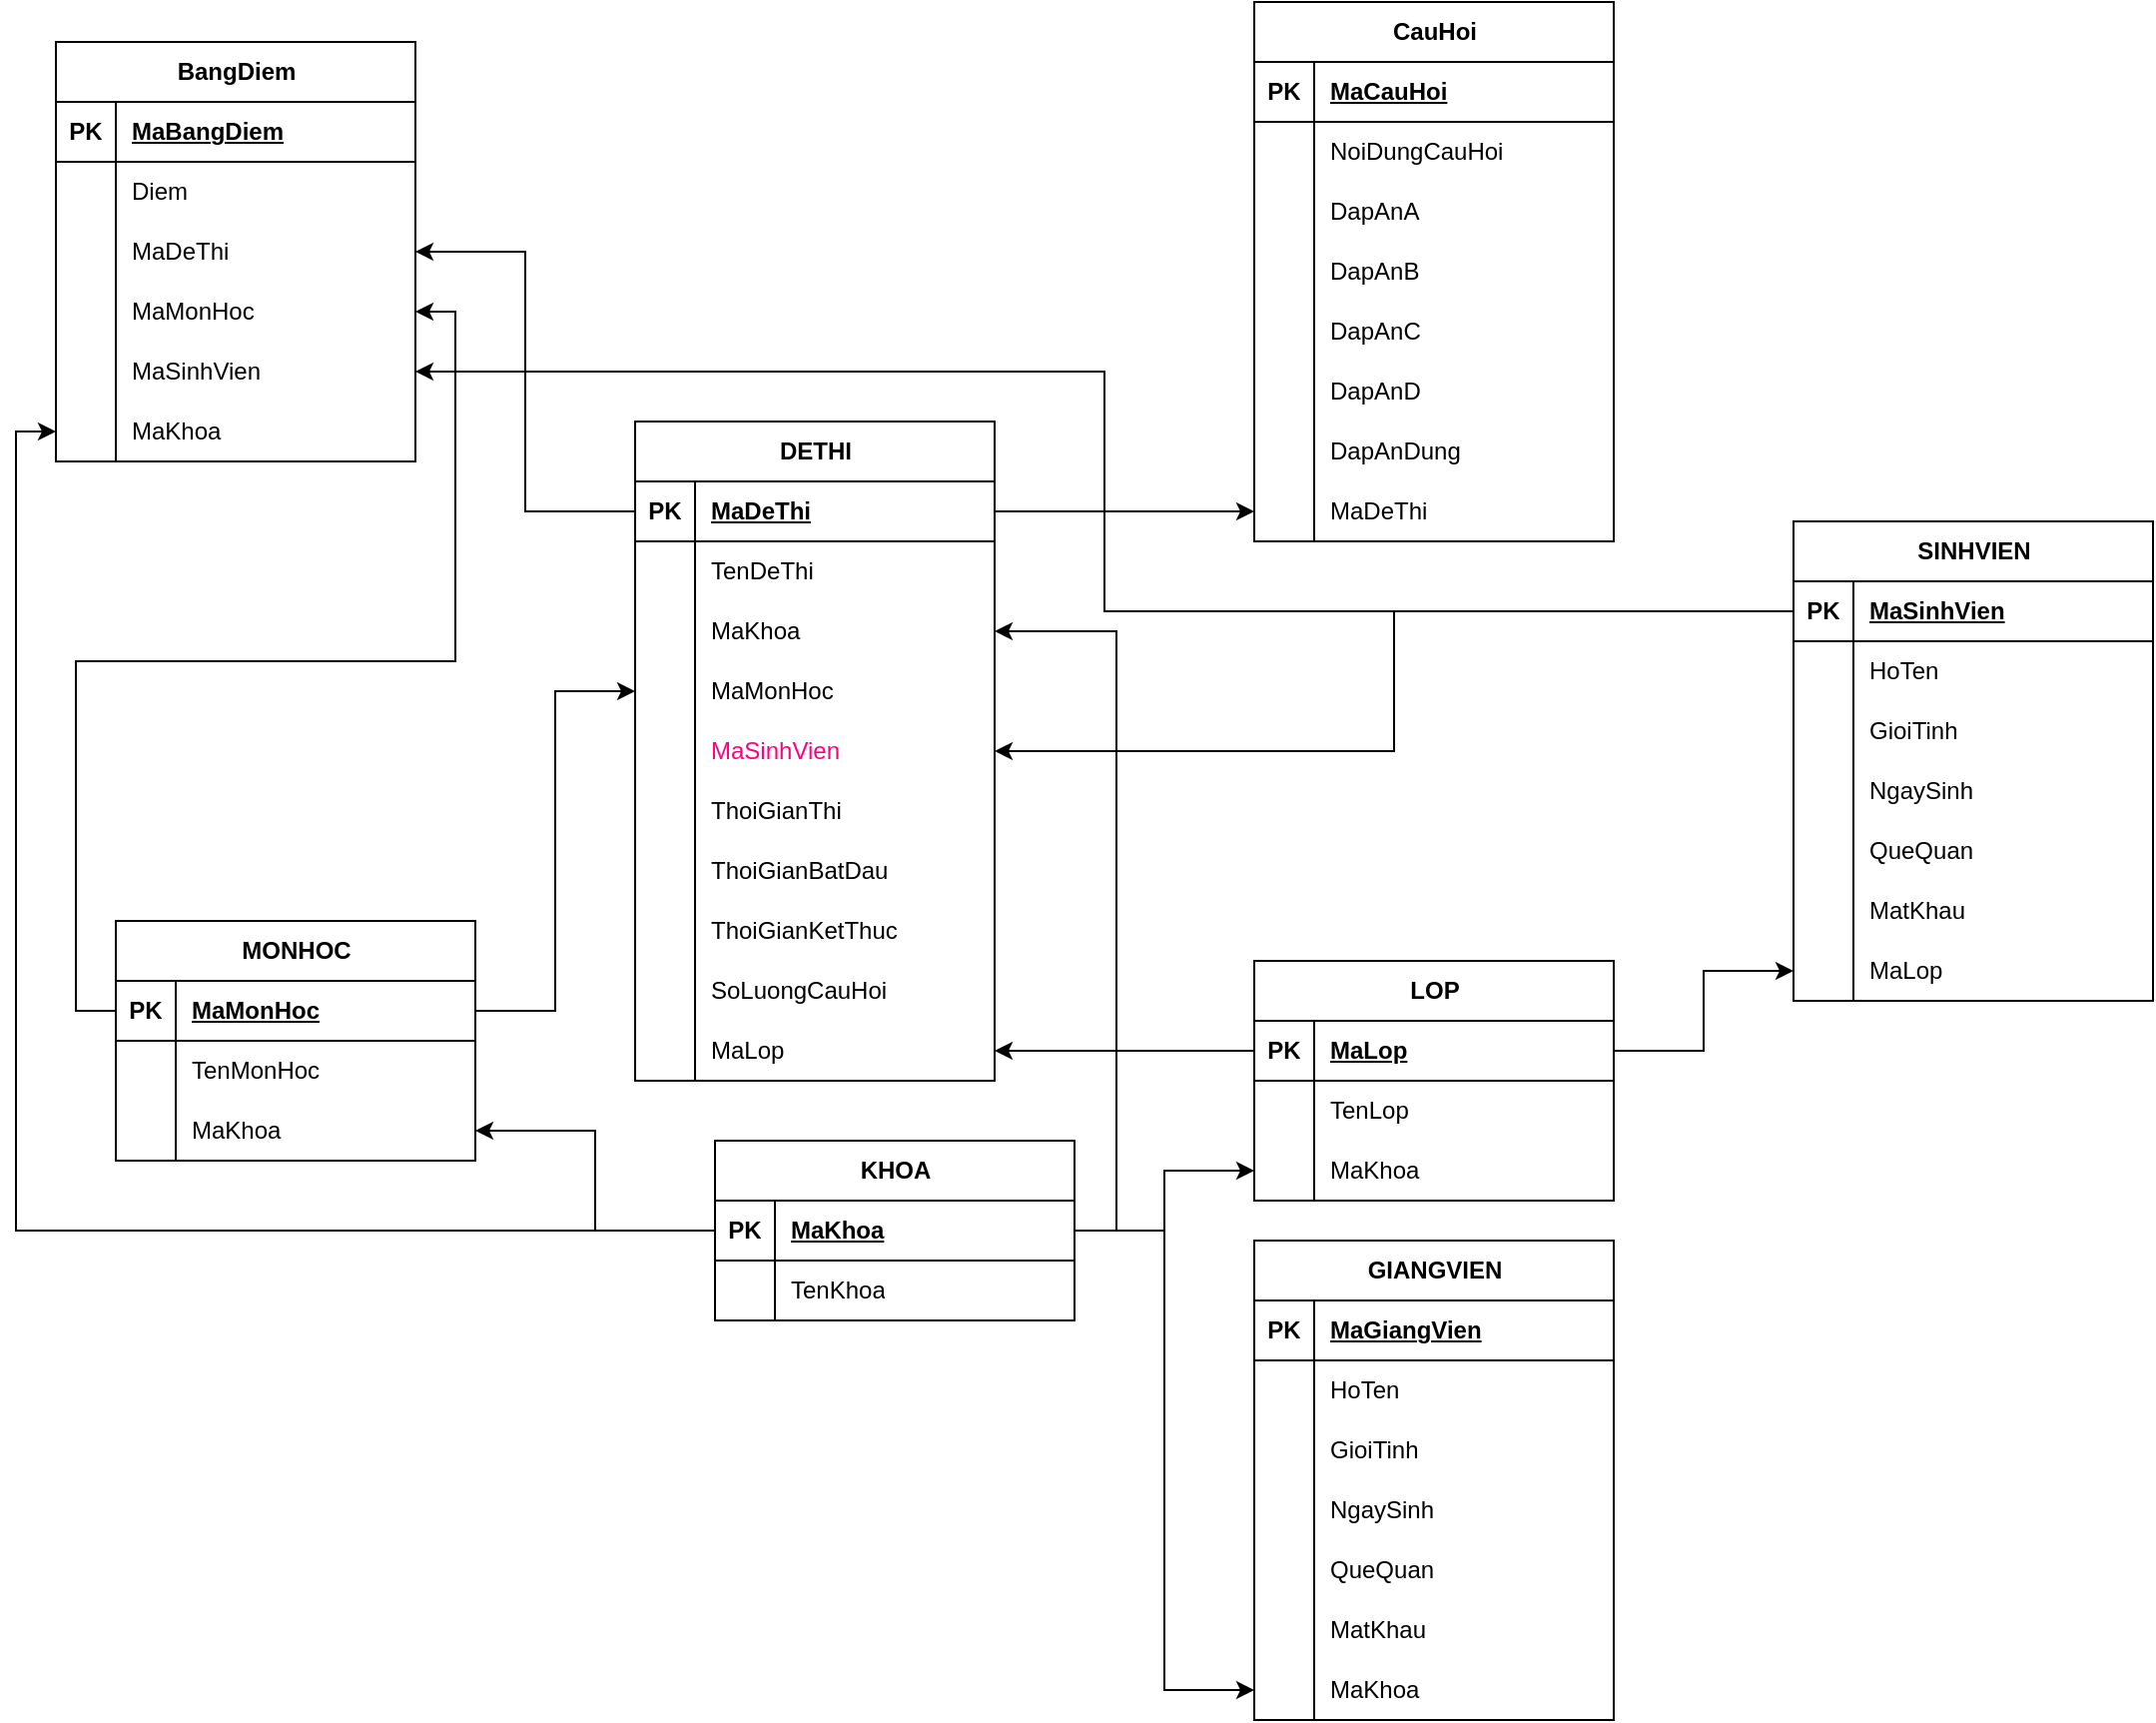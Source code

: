 <mxfile version="26.2.3">
  <diagram name="Trang-1" id="TyqDmQHRfG1zvjoiIHIw">
    <mxGraphModel dx="1827" dy="1002" grid="1" gridSize="10" guides="1" tooltips="1" connect="1" arrows="1" fold="1" page="1" pageScale="1" pageWidth="4681" pageHeight="3300" math="0" shadow="0">
      <root>
        <mxCell id="0" />
        <mxCell id="1" parent="0" />
        <mxCell id="2II3DWer-8lPDHssrKGy-1" value="SINHVIEN" style="shape=table;startSize=30;container=1;collapsible=1;childLayout=tableLayout;fixedRows=1;rowLines=0;fontStyle=1;align=center;resizeLast=1;html=1;" parent="1" vertex="1">
          <mxGeometry x="1820" y="1010" width="180" height="240" as="geometry" />
        </mxCell>
        <mxCell id="2II3DWer-8lPDHssrKGy-2" value="" style="shape=tableRow;horizontal=0;startSize=0;swimlaneHead=0;swimlaneBody=0;fillColor=none;collapsible=0;dropTarget=0;points=[[0,0.5],[1,0.5]];portConstraint=eastwest;top=0;left=0;right=0;bottom=1;" parent="2II3DWer-8lPDHssrKGy-1" vertex="1">
          <mxGeometry y="30" width="180" height="30" as="geometry" />
        </mxCell>
        <mxCell id="2II3DWer-8lPDHssrKGy-3" value="PK" style="shape=partialRectangle;connectable=0;fillColor=none;top=0;left=0;bottom=0;right=0;fontStyle=1;overflow=hidden;whiteSpace=wrap;html=1;" parent="2II3DWer-8lPDHssrKGy-2" vertex="1">
          <mxGeometry width="30" height="30" as="geometry">
            <mxRectangle width="30" height="30" as="alternateBounds" />
          </mxGeometry>
        </mxCell>
        <mxCell id="2II3DWer-8lPDHssrKGy-4" value="MaSinhVien" style="shape=partialRectangle;connectable=0;fillColor=none;top=0;left=0;bottom=0;right=0;align=left;spacingLeft=6;fontStyle=5;overflow=hidden;whiteSpace=wrap;html=1;" parent="2II3DWer-8lPDHssrKGy-2" vertex="1">
          <mxGeometry x="30" width="150" height="30" as="geometry">
            <mxRectangle width="150" height="30" as="alternateBounds" />
          </mxGeometry>
        </mxCell>
        <mxCell id="2II3DWer-8lPDHssrKGy-5" value="" style="shape=tableRow;horizontal=0;startSize=0;swimlaneHead=0;swimlaneBody=0;fillColor=none;collapsible=0;dropTarget=0;points=[[0,0.5],[1,0.5]];portConstraint=eastwest;top=0;left=0;right=0;bottom=0;" parent="2II3DWer-8lPDHssrKGy-1" vertex="1">
          <mxGeometry y="60" width="180" height="30" as="geometry" />
        </mxCell>
        <mxCell id="2II3DWer-8lPDHssrKGy-6" value="" style="shape=partialRectangle;connectable=0;fillColor=none;top=0;left=0;bottom=0;right=0;editable=1;overflow=hidden;whiteSpace=wrap;html=1;" parent="2II3DWer-8lPDHssrKGy-5" vertex="1">
          <mxGeometry width="30" height="30" as="geometry">
            <mxRectangle width="30" height="30" as="alternateBounds" />
          </mxGeometry>
        </mxCell>
        <mxCell id="2II3DWer-8lPDHssrKGy-7" value="HoTen" style="shape=partialRectangle;connectable=0;fillColor=none;top=0;left=0;bottom=0;right=0;align=left;spacingLeft=6;overflow=hidden;whiteSpace=wrap;html=1;" parent="2II3DWer-8lPDHssrKGy-5" vertex="1">
          <mxGeometry x="30" width="150" height="30" as="geometry">
            <mxRectangle width="150" height="30" as="alternateBounds" />
          </mxGeometry>
        </mxCell>
        <mxCell id="2II3DWer-8lPDHssrKGy-8" value="" style="shape=tableRow;horizontal=0;startSize=0;swimlaneHead=0;swimlaneBody=0;fillColor=none;collapsible=0;dropTarget=0;points=[[0,0.5],[1,0.5]];portConstraint=eastwest;top=0;left=0;right=0;bottom=0;" parent="2II3DWer-8lPDHssrKGy-1" vertex="1">
          <mxGeometry y="90" width="180" height="30" as="geometry" />
        </mxCell>
        <mxCell id="2II3DWer-8lPDHssrKGy-9" value="" style="shape=partialRectangle;connectable=0;fillColor=none;top=0;left=0;bottom=0;right=0;editable=1;overflow=hidden;whiteSpace=wrap;html=1;" parent="2II3DWer-8lPDHssrKGy-8" vertex="1">
          <mxGeometry width="30" height="30" as="geometry">
            <mxRectangle width="30" height="30" as="alternateBounds" />
          </mxGeometry>
        </mxCell>
        <mxCell id="2II3DWer-8lPDHssrKGy-10" value="GioiTinh" style="shape=partialRectangle;connectable=0;fillColor=none;top=0;left=0;bottom=0;right=0;align=left;spacingLeft=6;overflow=hidden;whiteSpace=wrap;html=1;" parent="2II3DWer-8lPDHssrKGy-8" vertex="1">
          <mxGeometry x="30" width="150" height="30" as="geometry">
            <mxRectangle width="150" height="30" as="alternateBounds" />
          </mxGeometry>
        </mxCell>
        <mxCell id="2II3DWer-8lPDHssrKGy-11" value="" style="shape=tableRow;horizontal=0;startSize=0;swimlaneHead=0;swimlaneBody=0;fillColor=none;collapsible=0;dropTarget=0;points=[[0,0.5],[1,0.5]];portConstraint=eastwest;top=0;left=0;right=0;bottom=0;" parent="2II3DWer-8lPDHssrKGy-1" vertex="1">
          <mxGeometry y="120" width="180" height="30" as="geometry" />
        </mxCell>
        <mxCell id="2II3DWer-8lPDHssrKGy-12" value="" style="shape=partialRectangle;connectable=0;fillColor=none;top=0;left=0;bottom=0;right=0;editable=1;overflow=hidden;whiteSpace=wrap;html=1;" parent="2II3DWer-8lPDHssrKGy-11" vertex="1">
          <mxGeometry width="30" height="30" as="geometry">
            <mxRectangle width="30" height="30" as="alternateBounds" />
          </mxGeometry>
        </mxCell>
        <mxCell id="2II3DWer-8lPDHssrKGy-13" value="NgaySinh" style="shape=partialRectangle;connectable=0;fillColor=none;top=0;left=0;bottom=0;right=0;align=left;spacingLeft=6;overflow=hidden;whiteSpace=wrap;html=1;" parent="2II3DWer-8lPDHssrKGy-11" vertex="1">
          <mxGeometry x="30" width="150" height="30" as="geometry">
            <mxRectangle width="150" height="30" as="alternateBounds" />
          </mxGeometry>
        </mxCell>
        <mxCell id="2II3DWer-8lPDHssrKGy-14" value="" style="shape=tableRow;horizontal=0;startSize=0;swimlaneHead=0;swimlaneBody=0;fillColor=none;collapsible=0;dropTarget=0;points=[[0,0.5],[1,0.5]];portConstraint=eastwest;top=0;left=0;right=0;bottom=0;" parent="2II3DWer-8lPDHssrKGy-1" vertex="1">
          <mxGeometry y="150" width="180" height="30" as="geometry" />
        </mxCell>
        <mxCell id="2II3DWer-8lPDHssrKGy-15" value="" style="shape=partialRectangle;connectable=0;fillColor=none;top=0;left=0;bottom=0;right=0;editable=1;overflow=hidden;whiteSpace=wrap;html=1;" parent="2II3DWer-8lPDHssrKGy-14" vertex="1">
          <mxGeometry width="30" height="30" as="geometry">
            <mxRectangle width="30" height="30" as="alternateBounds" />
          </mxGeometry>
        </mxCell>
        <mxCell id="2II3DWer-8lPDHssrKGy-16" value="QueQuan" style="shape=partialRectangle;connectable=0;fillColor=none;top=0;left=0;bottom=0;right=0;align=left;spacingLeft=6;overflow=hidden;whiteSpace=wrap;html=1;" parent="2II3DWer-8lPDHssrKGy-14" vertex="1">
          <mxGeometry x="30" width="150" height="30" as="geometry">
            <mxRectangle width="150" height="30" as="alternateBounds" />
          </mxGeometry>
        </mxCell>
        <mxCell id="2II3DWer-8lPDHssrKGy-33" value="" style="shape=tableRow;horizontal=0;startSize=0;swimlaneHead=0;swimlaneBody=0;fillColor=none;collapsible=0;dropTarget=0;points=[[0,0.5],[1,0.5]];portConstraint=eastwest;top=0;left=0;right=0;bottom=0;" parent="2II3DWer-8lPDHssrKGy-1" vertex="1">
          <mxGeometry y="180" width="180" height="30" as="geometry" />
        </mxCell>
        <mxCell id="2II3DWer-8lPDHssrKGy-34" value="" style="shape=partialRectangle;connectable=0;fillColor=none;top=0;left=0;bottom=0;right=0;editable=1;overflow=hidden;whiteSpace=wrap;html=1;" parent="2II3DWer-8lPDHssrKGy-33" vertex="1">
          <mxGeometry width="30" height="30" as="geometry">
            <mxRectangle width="30" height="30" as="alternateBounds" />
          </mxGeometry>
        </mxCell>
        <mxCell id="2II3DWer-8lPDHssrKGy-35" value="MatKhau" style="shape=partialRectangle;connectable=0;fillColor=none;top=0;left=0;bottom=0;right=0;align=left;spacingLeft=6;overflow=hidden;whiteSpace=wrap;html=1;" parent="2II3DWer-8lPDHssrKGy-33" vertex="1">
          <mxGeometry x="30" width="150" height="30" as="geometry">
            <mxRectangle width="150" height="30" as="alternateBounds" />
          </mxGeometry>
        </mxCell>
        <mxCell id="2II3DWer-8lPDHssrKGy-36" value="" style="shape=tableRow;horizontal=0;startSize=0;swimlaneHead=0;swimlaneBody=0;fillColor=none;collapsible=0;dropTarget=0;points=[[0,0.5],[1,0.5]];portConstraint=eastwest;top=0;left=0;right=0;bottom=0;" parent="2II3DWer-8lPDHssrKGy-1" vertex="1">
          <mxGeometry y="210" width="180" height="30" as="geometry" />
        </mxCell>
        <mxCell id="2II3DWer-8lPDHssrKGy-37" value="" style="shape=partialRectangle;connectable=0;fillColor=none;top=0;left=0;bottom=0;right=0;editable=1;overflow=hidden;whiteSpace=wrap;html=1;" parent="2II3DWer-8lPDHssrKGy-36" vertex="1">
          <mxGeometry width="30" height="30" as="geometry">
            <mxRectangle width="30" height="30" as="alternateBounds" />
          </mxGeometry>
        </mxCell>
        <mxCell id="2II3DWer-8lPDHssrKGy-38" value="MaLop" style="shape=partialRectangle;connectable=0;fillColor=none;top=0;left=0;bottom=0;right=0;align=left;spacingLeft=6;overflow=hidden;whiteSpace=wrap;html=1;" parent="2II3DWer-8lPDHssrKGy-36" vertex="1">
          <mxGeometry x="30" width="150" height="30" as="geometry">
            <mxRectangle width="150" height="30" as="alternateBounds" />
          </mxGeometry>
        </mxCell>
        <mxCell id="2II3DWer-8lPDHssrKGy-39" value="LOP" style="shape=table;startSize=30;container=1;collapsible=1;childLayout=tableLayout;fixedRows=1;rowLines=0;fontStyle=1;align=center;resizeLast=1;html=1;" parent="1" vertex="1">
          <mxGeometry x="1550" y="1230" width="180" height="120" as="geometry" />
        </mxCell>
        <mxCell id="2II3DWer-8lPDHssrKGy-40" value="" style="shape=tableRow;horizontal=0;startSize=0;swimlaneHead=0;swimlaneBody=0;fillColor=none;collapsible=0;dropTarget=0;points=[[0,0.5],[1,0.5]];portConstraint=eastwest;top=0;left=0;right=0;bottom=1;" parent="2II3DWer-8lPDHssrKGy-39" vertex="1">
          <mxGeometry y="30" width="180" height="30" as="geometry" />
        </mxCell>
        <mxCell id="2II3DWer-8lPDHssrKGy-41" value="PK" style="shape=partialRectangle;connectable=0;fillColor=none;top=0;left=0;bottom=0;right=0;fontStyle=1;overflow=hidden;whiteSpace=wrap;html=1;" parent="2II3DWer-8lPDHssrKGy-40" vertex="1">
          <mxGeometry width="30" height="30" as="geometry">
            <mxRectangle width="30" height="30" as="alternateBounds" />
          </mxGeometry>
        </mxCell>
        <mxCell id="2II3DWer-8lPDHssrKGy-42" value="MaLop" style="shape=partialRectangle;connectable=0;fillColor=none;top=0;left=0;bottom=0;right=0;align=left;spacingLeft=6;fontStyle=5;overflow=hidden;whiteSpace=wrap;html=1;" parent="2II3DWer-8lPDHssrKGy-40" vertex="1">
          <mxGeometry x="30" width="150" height="30" as="geometry">
            <mxRectangle width="150" height="30" as="alternateBounds" />
          </mxGeometry>
        </mxCell>
        <mxCell id="2II3DWer-8lPDHssrKGy-43" value="" style="shape=tableRow;horizontal=0;startSize=0;swimlaneHead=0;swimlaneBody=0;fillColor=none;collapsible=0;dropTarget=0;points=[[0,0.5],[1,0.5]];portConstraint=eastwest;top=0;left=0;right=0;bottom=0;" parent="2II3DWer-8lPDHssrKGy-39" vertex="1">
          <mxGeometry y="60" width="180" height="30" as="geometry" />
        </mxCell>
        <mxCell id="2II3DWer-8lPDHssrKGy-44" value="" style="shape=partialRectangle;connectable=0;fillColor=none;top=0;left=0;bottom=0;right=0;editable=1;overflow=hidden;whiteSpace=wrap;html=1;" parent="2II3DWer-8lPDHssrKGy-43" vertex="1">
          <mxGeometry width="30" height="30" as="geometry">
            <mxRectangle width="30" height="30" as="alternateBounds" />
          </mxGeometry>
        </mxCell>
        <mxCell id="2II3DWer-8lPDHssrKGy-45" value="TenLop" style="shape=partialRectangle;connectable=0;fillColor=none;top=0;left=0;bottom=0;right=0;align=left;spacingLeft=6;overflow=hidden;whiteSpace=wrap;html=1;" parent="2II3DWer-8lPDHssrKGy-43" vertex="1">
          <mxGeometry x="30" width="150" height="30" as="geometry">
            <mxRectangle width="150" height="30" as="alternateBounds" />
          </mxGeometry>
        </mxCell>
        <mxCell id="2II3DWer-8lPDHssrKGy-46" value="" style="shape=tableRow;horizontal=0;startSize=0;swimlaneHead=0;swimlaneBody=0;fillColor=none;collapsible=0;dropTarget=0;points=[[0,0.5],[1,0.5]];portConstraint=eastwest;top=0;left=0;right=0;bottom=0;" parent="2II3DWer-8lPDHssrKGy-39" vertex="1">
          <mxGeometry y="90" width="180" height="30" as="geometry" />
        </mxCell>
        <mxCell id="2II3DWer-8lPDHssrKGy-47" value="" style="shape=partialRectangle;connectable=0;fillColor=none;top=0;left=0;bottom=0;right=0;editable=1;overflow=hidden;whiteSpace=wrap;html=1;" parent="2II3DWer-8lPDHssrKGy-46" vertex="1">
          <mxGeometry width="30" height="30" as="geometry">
            <mxRectangle width="30" height="30" as="alternateBounds" />
          </mxGeometry>
        </mxCell>
        <mxCell id="2II3DWer-8lPDHssrKGy-48" value="MaKhoa" style="shape=partialRectangle;connectable=0;fillColor=none;top=0;left=0;bottom=0;right=0;align=left;spacingLeft=6;overflow=hidden;whiteSpace=wrap;html=1;" parent="2II3DWer-8lPDHssrKGy-46" vertex="1">
          <mxGeometry x="30" width="150" height="30" as="geometry">
            <mxRectangle width="150" height="30" as="alternateBounds" />
          </mxGeometry>
        </mxCell>
        <mxCell id="2II3DWer-8lPDHssrKGy-164" style="edgeStyle=orthogonalEdgeStyle;rounded=0;orthogonalLoop=1;jettySize=auto;html=1;entryX=0;entryY=0.5;entryDx=0;entryDy=0;" parent="1" source="2II3DWer-8lPDHssrKGy-61" target="2II3DWer-8lPDHssrKGy-46" edge="1">
          <mxGeometry relative="1" as="geometry" />
        </mxCell>
        <mxCell id="2II3DWer-8lPDHssrKGy-181" style="edgeStyle=orthogonalEdgeStyle;rounded=0;orthogonalLoop=1;jettySize=auto;html=1;entryX=1;entryY=0.5;entryDx=0;entryDy=0;" parent="1" source="2II3DWer-8lPDHssrKGy-61" target="2II3DWer-8lPDHssrKGy-88" edge="1">
          <mxGeometry relative="1" as="geometry">
            <mxPoint x="1480" y="1080" as="targetPoint" />
            <Array as="points">
              <mxPoint x="1481" y="1365" />
              <mxPoint x="1481" y="1065" />
            </Array>
          </mxGeometry>
        </mxCell>
        <mxCell id="2II3DWer-8lPDHssrKGy-61" value="KHOA" style="shape=table;startSize=30;container=1;collapsible=1;childLayout=tableLayout;fixedRows=1;rowLines=0;fontStyle=1;align=center;resizeLast=1;html=1;" parent="1" vertex="1">
          <mxGeometry x="1280" y="1320" width="180" height="90" as="geometry" />
        </mxCell>
        <mxCell id="2II3DWer-8lPDHssrKGy-62" value="" style="shape=tableRow;horizontal=0;startSize=0;swimlaneHead=0;swimlaneBody=0;fillColor=none;collapsible=0;dropTarget=0;points=[[0,0.5],[1,0.5]];portConstraint=eastwest;top=0;left=0;right=0;bottom=1;" parent="2II3DWer-8lPDHssrKGy-61" vertex="1">
          <mxGeometry y="30" width="180" height="30" as="geometry" />
        </mxCell>
        <mxCell id="2II3DWer-8lPDHssrKGy-63" value="PK" style="shape=partialRectangle;connectable=0;fillColor=none;top=0;left=0;bottom=0;right=0;fontStyle=1;overflow=hidden;whiteSpace=wrap;html=1;" parent="2II3DWer-8lPDHssrKGy-62" vertex="1">
          <mxGeometry width="30" height="30" as="geometry">
            <mxRectangle width="30" height="30" as="alternateBounds" />
          </mxGeometry>
        </mxCell>
        <mxCell id="2II3DWer-8lPDHssrKGy-64" value="MaKhoa" style="shape=partialRectangle;connectable=0;fillColor=none;top=0;left=0;bottom=0;right=0;align=left;spacingLeft=6;fontStyle=5;overflow=hidden;whiteSpace=wrap;html=1;" parent="2II3DWer-8lPDHssrKGy-62" vertex="1">
          <mxGeometry x="30" width="150" height="30" as="geometry">
            <mxRectangle width="150" height="30" as="alternateBounds" />
          </mxGeometry>
        </mxCell>
        <mxCell id="2II3DWer-8lPDHssrKGy-65" value="" style="shape=tableRow;horizontal=0;startSize=0;swimlaneHead=0;swimlaneBody=0;fillColor=none;collapsible=0;dropTarget=0;points=[[0,0.5],[1,0.5]];portConstraint=eastwest;top=0;left=0;right=0;bottom=0;" parent="2II3DWer-8lPDHssrKGy-61" vertex="1">
          <mxGeometry y="60" width="180" height="30" as="geometry" />
        </mxCell>
        <mxCell id="2II3DWer-8lPDHssrKGy-66" value="" style="shape=partialRectangle;connectable=0;fillColor=none;top=0;left=0;bottom=0;right=0;editable=1;overflow=hidden;whiteSpace=wrap;html=1;" parent="2II3DWer-8lPDHssrKGy-65" vertex="1">
          <mxGeometry width="30" height="30" as="geometry">
            <mxRectangle width="30" height="30" as="alternateBounds" />
          </mxGeometry>
        </mxCell>
        <mxCell id="2II3DWer-8lPDHssrKGy-67" value="TenKhoa" style="shape=partialRectangle;connectable=0;fillColor=none;top=0;left=0;bottom=0;right=0;align=left;spacingLeft=6;overflow=hidden;whiteSpace=wrap;html=1;" parent="2II3DWer-8lPDHssrKGy-65" vertex="1">
          <mxGeometry x="30" width="150" height="30" as="geometry">
            <mxRectangle width="150" height="30" as="alternateBounds" />
          </mxGeometry>
        </mxCell>
        <mxCell id="2II3DWer-8lPDHssrKGy-71" value="MONHOC" style="shape=table;startSize=30;container=1;collapsible=1;childLayout=tableLayout;fixedRows=1;rowLines=0;fontStyle=1;align=center;resizeLast=1;html=1;" parent="1" vertex="1">
          <mxGeometry x="980" y="1210" width="180" height="120" as="geometry" />
        </mxCell>
        <mxCell id="2II3DWer-8lPDHssrKGy-72" value="" style="shape=tableRow;horizontal=0;startSize=0;swimlaneHead=0;swimlaneBody=0;fillColor=none;collapsible=0;dropTarget=0;points=[[0,0.5],[1,0.5]];portConstraint=eastwest;top=0;left=0;right=0;bottom=1;" parent="2II3DWer-8lPDHssrKGy-71" vertex="1">
          <mxGeometry y="30" width="180" height="30" as="geometry" />
        </mxCell>
        <mxCell id="2II3DWer-8lPDHssrKGy-73" value="PK" style="shape=partialRectangle;connectable=0;fillColor=none;top=0;left=0;bottom=0;right=0;fontStyle=1;overflow=hidden;whiteSpace=wrap;html=1;" parent="2II3DWer-8lPDHssrKGy-72" vertex="1">
          <mxGeometry width="30" height="30" as="geometry">
            <mxRectangle width="30" height="30" as="alternateBounds" />
          </mxGeometry>
        </mxCell>
        <mxCell id="2II3DWer-8lPDHssrKGy-74" value="MaMonHoc" style="shape=partialRectangle;connectable=0;fillColor=none;top=0;left=0;bottom=0;right=0;align=left;spacingLeft=6;fontStyle=5;overflow=hidden;whiteSpace=wrap;html=1;" parent="2II3DWer-8lPDHssrKGy-72" vertex="1">
          <mxGeometry x="30" width="150" height="30" as="geometry">
            <mxRectangle width="150" height="30" as="alternateBounds" />
          </mxGeometry>
        </mxCell>
        <mxCell id="2II3DWer-8lPDHssrKGy-75" value="" style="shape=tableRow;horizontal=0;startSize=0;swimlaneHead=0;swimlaneBody=0;fillColor=none;collapsible=0;dropTarget=0;points=[[0,0.5],[1,0.5]];portConstraint=eastwest;top=0;left=0;right=0;bottom=0;" parent="2II3DWer-8lPDHssrKGy-71" vertex="1">
          <mxGeometry y="60" width="180" height="30" as="geometry" />
        </mxCell>
        <mxCell id="2II3DWer-8lPDHssrKGy-76" value="" style="shape=partialRectangle;connectable=0;fillColor=none;top=0;left=0;bottom=0;right=0;editable=1;overflow=hidden;whiteSpace=wrap;html=1;" parent="2II3DWer-8lPDHssrKGy-75" vertex="1">
          <mxGeometry width="30" height="30" as="geometry">
            <mxRectangle width="30" height="30" as="alternateBounds" />
          </mxGeometry>
        </mxCell>
        <mxCell id="2II3DWer-8lPDHssrKGy-77" value="TenMonHoc" style="shape=partialRectangle;connectable=0;fillColor=none;top=0;left=0;bottom=0;right=0;align=left;spacingLeft=6;overflow=hidden;whiteSpace=wrap;html=1;" parent="2II3DWer-8lPDHssrKGy-75" vertex="1">
          <mxGeometry x="30" width="150" height="30" as="geometry">
            <mxRectangle width="150" height="30" as="alternateBounds" />
          </mxGeometry>
        </mxCell>
        <mxCell id="2II3DWer-8lPDHssrKGy-78" value="" style="shape=tableRow;horizontal=0;startSize=0;swimlaneHead=0;swimlaneBody=0;fillColor=none;collapsible=0;dropTarget=0;points=[[0,0.5],[1,0.5]];portConstraint=eastwest;top=0;left=0;right=0;bottom=0;" parent="2II3DWer-8lPDHssrKGy-71" vertex="1">
          <mxGeometry y="90" width="180" height="30" as="geometry" />
        </mxCell>
        <mxCell id="2II3DWer-8lPDHssrKGy-79" value="" style="shape=partialRectangle;connectable=0;fillColor=none;top=0;left=0;bottom=0;right=0;editable=1;overflow=hidden;whiteSpace=wrap;html=1;" parent="2II3DWer-8lPDHssrKGy-78" vertex="1">
          <mxGeometry width="30" height="30" as="geometry">
            <mxRectangle width="30" height="30" as="alternateBounds" />
          </mxGeometry>
        </mxCell>
        <mxCell id="2II3DWer-8lPDHssrKGy-80" value="MaKhoa" style="shape=partialRectangle;connectable=0;fillColor=none;top=0;left=0;bottom=0;right=0;align=left;spacingLeft=6;overflow=hidden;whiteSpace=wrap;html=1;" parent="2II3DWer-8lPDHssrKGy-78" vertex="1">
          <mxGeometry x="30" width="150" height="30" as="geometry">
            <mxRectangle width="150" height="30" as="alternateBounds" />
          </mxGeometry>
        </mxCell>
        <mxCell id="2II3DWer-8lPDHssrKGy-81" value="DETHI" style="shape=table;startSize=30;container=1;collapsible=1;childLayout=tableLayout;fixedRows=1;rowLines=0;fontStyle=1;align=center;resizeLast=1;html=1;" parent="1" vertex="1">
          <mxGeometry x="1240" y="960" width="180" height="330" as="geometry" />
        </mxCell>
        <mxCell id="2II3DWer-8lPDHssrKGy-82" value="" style="shape=tableRow;horizontal=0;startSize=0;swimlaneHead=0;swimlaneBody=0;fillColor=none;collapsible=0;dropTarget=0;points=[[0,0.5],[1,0.5]];portConstraint=eastwest;top=0;left=0;right=0;bottom=1;" parent="2II3DWer-8lPDHssrKGy-81" vertex="1">
          <mxGeometry y="30" width="180" height="30" as="geometry" />
        </mxCell>
        <mxCell id="2II3DWer-8lPDHssrKGy-83" value="PK" style="shape=partialRectangle;connectable=0;fillColor=none;top=0;left=0;bottom=0;right=0;fontStyle=1;overflow=hidden;whiteSpace=wrap;html=1;" parent="2II3DWer-8lPDHssrKGy-82" vertex="1">
          <mxGeometry width="30" height="30" as="geometry">
            <mxRectangle width="30" height="30" as="alternateBounds" />
          </mxGeometry>
        </mxCell>
        <mxCell id="2II3DWer-8lPDHssrKGy-84" value="MaDeThi" style="shape=partialRectangle;connectable=0;fillColor=none;top=0;left=0;bottom=0;right=0;align=left;spacingLeft=6;fontStyle=5;overflow=hidden;whiteSpace=wrap;html=1;" parent="2II3DWer-8lPDHssrKGy-82" vertex="1">
          <mxGeometry x="30" width="150" height="30" as="geometry">
            <mxRectangle width="150" height="30" as="alternateBounds" />
          </mxGeometry>
        </mxCell>
        <mxCell id="2II3DWer-8lPDHssrKGy-85" value="" style="shape=tableRow;horizontal=0;startSize=0;swimlaneHead=0;swimlaneBody=0;fillColor=none;collapsible=0;dropTarget=0;points=[[0,0.5],[1,0.5]];portConstraint=eastwest;top=0;left=0;right=0;bottom=0;" parent="2II3DWer-8lPDHssrKGy-81" vertex="1">
          <mxGeometry y="60" width="180" height="30" as="geometry" />
        </mxCell>
        <mxCell id="2II3DWer-8lPDHssrKGy-86" value="" style="shape=partialRectangle;connectable=0;fillColor=none;top=0;left=0;bottom=0;right=0;editable=1;overflow=hidden;whiteSpace=wrap;html=1;" parent="2II3DWer-8lPDHssrKGy-85" vertex="1">
          <mxGeometry width="30" height="30" as="geometry">
            <mxRectangle width="30" height="30" as="alternateBounds" />
          </mxGeometry>
        </mxCell>
        <mxCell id="2II3DWer-8lPDHssrKGy-87" value="TenDeThi" style="shape=partialRectangle;connectable=0;fillColor=none;top=0;left=0;bottom=0;right=0;align=left;spacingLeft=6;overflow=hidden;whiteSpace=wrap;html=1;" parent="2II3DWer-8lPDHssrKGy-85" vertex="1">
          <mxGeometry x="30" width="150" height="30" as="geometry">
            <mxRectangle width="150" height="30" as="alternateBounds" />
          </mxGeometry>
        </mxCell>
        <mxCell id="2II3DWer-8lPDHssrKGy-88" value="" style="shape=tableRow;horizontal=0;startSize=0;swimlaneHead=0;swimlaneBody=0;fillColor=none;collapsible=0;dropTarget=0;points=[[0,0.5],[1,0.5]];portConstraint=eastwest;top=0;left=0;right=0;bottom=0;" parent="2II3DWer-8lPDHssrKGy-81" vertex="1">
          <mxGeometry y="90" width="180" height="30" as="geometry" />
        </mxCell>
        <mxCell id="2II3DWer-8lPDHssrKGy-89" value="" style="shape=partialRectangle;connectable=0;fillColor=none;top=0;left=0;bottom=0;right=0;editable=1;overflow=hidden;whiteSpace=wrap;html=1;" parent="2II3DWer-8lPDHssrKGy-88" vertex="1">
          <mxGeometry width="30" height="30" as="geometry">
            <mxRectangle width="30" height="30" as="alternateBounds" />
          </mxGeometry>
        </mxCell>
        <mxCell id="2II3DWer-8lPDHssrKGy-90" value="MaKhoa" style="shape=partialRectangle;connectable=0;fillColor=none;top=0;left=0;bottom=0;right=0;align=left;spacingLeft=6;overflow=hidden;whiteSpace=wrap;html=1;" parent="2II3DWer-8lPDHssrKGy-88" vertex="1">
          <mxGeometry x="30" width="150" height="30" as="geometry">
            <mxRectangle width="150" height="30" as="alternateBounds" />
          </mxGeometry>
        </mxCell>
        <mxCell id="2II3DWer-8lPDHssrKGy-91" value="" style="shape=tableRow;horizontal=0;startSize=0;swimlaneHead=0;swimlaneBody=0;fillColor=none;collapsible=0;dropTarget=0;points=[[0,0.5],[1,0.5]];portConstraint=eastwest;top=0;left=0;right=0;bottom=0;" parent="2II3DWer-8lPDHssrKGy-81" vertex="1">
          <mxGeometry y="120" width="180" height="30" as="geometry" />
        </mxCell>
        <mxCell id="2II3DWer-8lPDHssrKGy-92" value="" style="shape=partialRectangle;connectable=0;fillColor=none;top=0;left=0;bottom=0;right=0;editable=1;overflow=hidden;whiteSpace=wrap;html=1;" parent="2II3DWer-8lPDHssrKGy-91" vertex="1">
          <mxGeometry width="30" height="30" as="geometry">
            <mxRectangle width="30" height="30" as="alternateBounds" />
          </mxGeometry>
        </mxCell>
        <mxCell id="2II3DWer-8lPDHssrKGy-93" value="MaMonHoc" style="shape=partialRectangle;connectable=0;fillColor=none;top=0;left=0;bottom=0;right=0;align=left;spacingLeft=6;overflow=hidden;whiteSpace=wrap;html=1;" parent="2II3DWer-8lPDHssrKGy-91" vertex="1">
          <mxGeometry x="30" width="150" height="30" as="geometry">
            <mxRectangle width="150" height="30" as="alternateBounds" />
          </mxGeometry>
        </mxCell>
        <mxCell id="2II3DWer-8lPDHssrKGy-94" value="" style="shape=tableRow;horizontal=0;startSize=0;swimlaneHead=0;swimlaneBody=0;fillColor=none;collapsible=0;dropTarget=0;points=[[0,0.5],[1,0.5]];portConstraint=eastwest;top=0;left=0;right=0;bottom=0;fontColor=#EA6B66;" parent="2II3DWer-8lPDHssrKGy-81" vertex="1">
          <mxGeometry y="150" width="180" height="30" as="geometry" />
        </mxCell>
        <mxCell id="2II3DWer-8lPDHssrKGy-95" value="" style="shape=partialRectangle;connectable=0;fillColor=none;top=0;left=0;bottom=0;right=0;editable=1;overflow=hidden;whiteSpace=wrap;html=1;" parent="2II3DWer-8lPDHssrKGy-94" vertex="1">
          <mxGeometry width="30" height="30" as="geometry">
            <mxRectangle width="30" height="30" as="alternateBounds" />
          </mxGeometry>
        </mxCell>
        <mxCell id="2II3DWer-8lPDHssrKGy-96" value="MaSinhVien" style="shape=partialRectangle;connectable=0;fillColor=none;top=0;left=0;bottom=0;right=0;align=left;spacingLeft=6;overflow=hidden;whiteSpace=wrap;html=1;fontColor=#FF0080;" parent="2II3DWer-8lPDHssrKGy-94" vertex="1">
          <mxGeometry x="30" width="150" height="30" as="geometry">
            <mxRectangle width="150" height="30" as="alternateBounds" />
          </mxGeometry>
        </mxCell>
        <mxCell id="2II3DWer-8lPDHssrKGy-97" value="" style="shape=tableRow;horizontal=0;startSize=0;swimlaneHead=0;swimlaneBody=0;fillColor=none;collapsible=0;dropTarget=0;points=[[0,0.5],[1,0.5]];portConstraint=eastwest;top=0;left=0;right=0;bottom=0;" parent="2II3DWer-8lPDHssrKGy-81" vertex="1">
          <mxGeometry y="180" width="180" height="30" as="geometry" />
        </mxCell>
        <mxCell id="2II3DWer-8lPDHssrKGy-98" value="" style="shape=partialRectangle;connectable=0;fillColor=none;top=0;left=0;bottom=0;right=0;editable=1;overflow=hidden;whiteSpace=wrap;html=1;" parent="2II3DWer-8lPDHssrKGy-97" vertex="1">
          <mxGeometry width="30" height="30" as="geometry">
            <mxRectangle width="30" height="30" as="alternateBounds" />
          </mxGeometry>
        </mxCell>
        <mxCell id="2II3DWer-8lPDHssrKGy-99" value="ThoiGianThi" style="shape=partialRectangle;connectable=0;fillColor=none;top=0;left=0;bottom=0;right=0;align=left;spacingLeft=6;overflow=hidden;whiteSpace=wrap;html=1;" parent="2II3DWer-8lPDHssrKGy-97" vertex="1">
          <mxGeometry x="30" width="150" height="30" as="geometry">
            <mxRectangle width="150" height="30" as="alternateBounds" />
          </mxGeometry>
        </mxCell>
        <mxCell id="2II3DWer-8lPDHssrKGy-100" value="" style="shape=tableRow;horizontal=0;startSize=0;swimlaneHead=0;swimlaneBody=0;fillColor=none;collapsible=0;dropTarget=0;points=[[0,0.5],[1,0.5]];portConstraint=eastwest;top=0;left=0;right=0;bottom=0;" parent="2II3DWer-8lPDHssrKGy-81" vertex="1">
          <mxGeometry y="210" width="180" height="30" as="geometry" />
        </mxCell>
        <mxCell id="2II3DWer-8lPDHssrKGy-101" value="" style="shape=partialRectangle;connectable=0;fillColor=none;top=0;left=0;bottom=0;right=0;editable=1;overflow=hidden;whiteSpace=wrap;html=1;" parent="2II3DWer-8lPDHssrKGy-100" vertex="1">
          <mxGeometry width="30" height="30" as="geometry">
            <mxRectangle width="30" height="30" as="alternateBounds" />
          </mxGeometry>
        </mxCell>
        <mxCell id="2II3DWer-8lPDHssrKGy-102" value="ThoiGianBatDau" style="shape=partialRectangle;connectable=0;fillColor=none;top=0;left=0;bottom=0;right=0;align=left;spacingLeft=6;overflow=hidden;whiteSpace=wrap;html=1;" parent="2II3DWer-8lPDHssrKGy-100" vertex="1">
          <mxGeometry x="30" width="150" height="30" as="geometry">
            <mxRectangle width="150" height="30" as="alternateBounds" />
          </mxGeometry>
        </mxCell>
        <mxCell id="2II3DWer-8lPDHssrKGy-103" value="" style="shape=tableRow;horizontal=0;startSize=0;swimlaneHead=0;swimlaneBody=0;fillColor=none;collapsible=0;dropTarget=0;points=[[0,0.5],[1,0.5]];portConstraint=eastwest;top=0;left=0;right=0;bottom=0;" parent="2II3DWer-8lPDHssrKGy-81" vertex="1">
          <mxGeometry y="240" width="180" height="30" as="geometry" />
        </mxCell>
        <mxCell id="2II3DWer-8lPDHssrKGy-104" value="" style="shape=partialRectangle;connectable=0;fillColor=none;top=0;left=0;bottom=0;right=0;editable=1;overflow=hidden;whiteSpace=wrap;html=1;" parent="2II3DWer-8lPDHssrKGy-103" vertex="1">
          <mxGeometry width="30" height="30" as="geometry">
            <mxRectangle width="30" height="30" as="alternateBounds" />
          </mxGeometry>
        </mxCell>
        <mxCell id="2II3DWer-8lPDHssrKGy-105" value="ThoiGianKetThuc" style="shape=partialRectangle;connectable=0;fillColor=none;top=0;left=0;bottom=0;right=0;align=left;spacingLeft=6;overflow=hidden;whiteSpace=wrap;html=1;" parent="2II3DWer-8lPDHssrKGy-103" vertex="1">
          <mxGeometry x="30" width="150" height="30" as="geometry">
            <mxRectangle width="150" height="30" as="alternateBounds" />
          </mxGeometry>
        </mxCell>
        <mxCell id="2II3DWer-8lPDHssrKGy-106" value="" style="shape=tableRow;horizontal=0;startSize=0;swimlaneHead=0;swimlaneBody=0;fillColor=none;collapsible=0;dropTarget=0;points=[[0,0.5],[1,0.5]];portConstraint=eastwest;top=0;left=0;right=0;bottom=0;" parent="2II3DWer-8lPDHssrKGy-81" vertex="1">
          <mxGeometry y="270" width="180" height="30" as="geometry" />
        </mxCell>
        <mxCell id="2II3DWer-8lPDHssrKGy-107" value="" style="shape=partialRectangle;connectable=0;fillColor=none;top=0;left=0;bottom=0;right=0;editable=1;overflow=hidden;whiteSpace=wrap;html=1;" parent="2II3DWer-8lPDHssrKGy-106" vertex="1">
          <mxGeometry width="30" height="30" as="geometry">
            <mxRectangle width="30" height="30" as="alternateBounds" />
          </mxGeometry>
        </mxCell>
        <mxCell id="2II3DWer-8lPDHssrKGy-108" value="SoLuongCauHoi" style="shape=partialRectangle;connectable=0;fillColor=none;top=0;left=0;bottom=0;right=0;align=left;spacingLeft=6;overflow=hidden;whiteSpace=wrap;html=1;" parent="2II3DWer-8lPDHssrKGy-106" vertex="1">
          <mxGeometry x="30" width="150" height="30" as="geometry">
            <mxRectangle width="150" height="30" as="alternateBounds" />
          </mxGeometry>
        </mxCell>
        <mxCell id="2II3DWer-8lPDHssrKGy-182" value="" style="shape=tableRow;horizontal=0;startSize=0;swimlaneHead=0;swimlaneBody=0;fillColor=none;collapsible=0;dropTarget=0;points=[[0,0.5],[1,0.5]];portConstraint=eastwest;top=0;left=0;right=0;bottom=0;" parent="2II3DWer-8lPDHssrKGy-81" vertex="1">
          <mxGeometry y="300" width="180" height="30" as="geometry" />
        </mxCell>
        <mxCell id="2II3DWer-8lPDHssrKGy-183" value="" style="shape=partialRectangle;connectable=0;fillColor=none;top=0;left=0;bottom=0;right=0;editable=1;overflow=hidden;whiteSpace=wrap;html=1;" parent="2II3DWer-8lPDHssrKGy-182" vertex="1">
          <mxGeometry width="30" height="30" as="geometry">
            <mxRectangle width="30" height="30" as="alternateBounds" />
          </mxGeometry>
        </mxCell>
        <mxCell id="2II3DWer-8lPDHssrKGy-184" value="MaLop" style="shape=partialRectangle;connectable=0;fillColor=none;top=0;left=0;bottom=0;right=0;align=left;spacingLeft=6;overflow=hidden;whiteSpace=wrap;html=1;" parent="2II3DWer-8lPDHssrKGy-182" vertex="1">
          <mxGeometry x="30" width="150" height="30" as="geometry">
            <mxRectangle width="150" height="30" as="alternateBounds" />
          </mxGeometry>
        </mxCell>
        <mxCell id="2II3DWer-8lPDHssrKGy-109" value="CauHoi" style="shape=table;startSize=30;container=1;collapsible=1;childLayout=tableLayout;fixedRows=1;rowLines=0;fontStyle=1;align=center;resizeLast=1;html=1;" parent="1" vertex="1">
          <mxGeometry x="1550" y="750" width="180" height="270" as="geometry" />
        </mxCell>
        <mxCell id="2II3DWer-8lPDHssrKGy-110" value="" style="shape=tableRow;horizontal=0;startSize=0;swimlaneHead=0;swimlaneBody=0;fillColor=none;collapsible=0;dropTarget=0;points=[[0,0.5],[1,0.5]];portConstraint=eastwest;top=0;left=0;right=0;bottom=1;" parent="2II3DWer-8lPDHssrKGy-109" vertex="1">
          <mxGeometry y="30" width="180" height="30" as="geometry" />
        </mxCell>
        <mxCell id="2II3DWer-8lPDHssrKGy-111" value="PK" style="shape=partialRectangle;connectable=0;fillColor=none;top=0;left=0;bottom=0;right=0;fontStyle=1;overflow=hidden;whiteSpace=wrap;html=1;" parent="2II3DWer-8lPDHssrKGy-110" vertex="1">
          <mxGeometry width="30" height="30" as="geometry">
            <mxRectangle width="30" height="30" as="alternateBounds" />
          </mxGeometry>
        </mxCell>
        <mxCell id="2II3DWer-8lPDHssrKGy-112" value="MaCauHoi" style="shape=partialRectangle;connectable=0;fillColor=none;top=0;left=0;bottom=0;right=0;align=left;spacingLeft=6;fontStyle=5;overflow=hidden;whiteSpace=wrap;html=1;" parent="2II3DWer-8lPDHssrKGy-110" vertex="1">
          <mxGeometry x="30" width="150" height="30" as="geometry">
            <mxRectangle width="150" height="30" as="alternateBounds" />
          </mxGeometry>
        </mxCell>
        <mxCell id="2II3DWer-8lPDHssrKGy-113" value="" style="shape=tableRow;horizontal=0;startSize=0;swimlaneHead=0;swimlaneBody=0;fillColor=none;collapsible=0;dropTarget=0;points=[[0,0.5],[1,0.5]];portConstraint=eastwest;top=0;left=0;right=0;bottom=0;" parent="2II3DWer-8lPDHssrKGy-109" vertex="1">
          <mxGeometry y="60" width="180" height="30" as="geometry" />
        </mxCell>
        <mxCell id="2II3DWer-8lPDHssrKGy-114" value="" style="shape=partialRectangle;connectable=0;fillColor=none;top=0;left=0;bottom=0;right=0;editable=1;overflow=hidden;whiteSpace=wrap;html=1;" parent="2II3DWer-8lPDHssrKGy-113" vertex="1">
          <mxGeometry width="30" height="30" as="geometry">
            <mxRectangle width="30" height="30" as="alternateBounds" />
          </mxGeometry>
        </mxCell>
        <mxCell id="2II3DWer-8lPDHssrKGy-115" value="NoiDungCauHoi" style="shape=partialRectangle;connectable=0;fillColor=none;top=0;left=0;bottom=0;right=0;align=left;spacingLeft=6;overflow=hidden;whiteSpace=wrap;html=1;" parent="2II3DWer-8lPDHssrKGy-113" vertex="1">
          <mxGeometry x="30" width="150" height="30" as="geometry">
            <mxRectangle width="150" height="30" as="alternateBounds" />
          </mxGeometry>
        </mxCell>
        <mxCell id="2II3DWer-8lPDHssrKGy-116" value="" style="shape=tableRow;horizontal=0;startSize=0;swimlaneHead=0;swimlaneBody=0;fillColor=none;collapsible=0;dropTarget=0;points=[[0,0.5],[1,0.5]];portConstraint=eastwest;top=0;left=0;right=0;bottom=0;" parent="2II3DWer-8lPDHssrKGy-109" vertex="1">
          <mxGeometry y="90" width="180" height="30" as="geometry" />
        </mxCell>
        <mxCell id="2II3DWer-8lPDHssrKGy-117" value="" style="shape=partialRectangle;connectable=0;fillColor=none;top=0;left=0;bottom=0;right=0;editable=1;overflow=hidden;whiteSpace=wrap;html=1;" parent="2II3DWer-8lPDHssrKGy-116" vertex="1">
          <mxGeometry width="30" height="30" as="geometry">
            <mxRectangle width="30" height="30" as="alternateBounds" />
          </mxGeometry>
        </mxCell>
        <mxCell id="2II3DWer-8lPDHssrKGy-118" value="DapAnA" style="shape=partialRectangle;connectable=0;fillColor=none;top=0;left=0;bottom=0;right=0;align=left;spacingLeft=6;overflow=hidden;whiteSpace=wrap;html=1;" parent="2II3DWer-8lPDHssrKGy-116" vertex="1">
          <mxGeometry x="30" width="150" height="30" as="geometry">
            <mxRectangle width="150" height="30" as="alternateBounds" />
          </mxGeometry>
        </mxCell>
        <mxCell id="2II3DWer-8lPDHssrKGy-119" value="" style="shape=tableRow;horizontal=0;startSize=0;swimlaneHead=0;swimlaneBody=0;fillColor=none;collapsible=0;dropTarget=0;points=[[0,0.5],[1,0.5]];portConstraint=eastwest;top=0;left=0;right=0;bottom=0;" parent="2II3DWer-8lPDHssrKGy-109" vertex="1">
          <mxGeometry y="120" width="180" height="30" as="geometry" />
        </mxCell>
        <mxCell id="2II3DWer-8lPDHssrKGy-120" value="" style="shape=partialRectangle;connectable=0;fillColor=none;top=0;left=0;bottom=0;right=0;editable=1;overflow=hidden;whiteSpace=wrap;html=1;" parent="2II3DWer-8lPDHssrKGy-119" vertex="1">
          <mxGeometry width="30" height="30" as="geometry">
            <mxRectangle width="30" height="30" as="alternateBounds" />
          </mxGeometry>
        </mxCell>
        <mxCell id="2II3DWer-8lPDHssrKGy-121" value="DapAnB" style="shape=partialRectangle;connectable=0;fillColor=none;top=0;left=0;bottom=0;right=0;align=left;spacingLeft=6;overflow=hidden;whiteSpace=wrap;html=1;" parent="2II3DWer-8lPDHssrKGy-119" vertex="1">
          <mxGeometry x="30" width="150" height="30" as="geometry">
            <mxRectangle width="150" height="30" as="alternateBounds" />
          </mxGeometry>
        </mxCell>
        <mxCell id="2II3DWer-8lPDHssrKGy-122" value="" style="shape=tableRow;horizontal=0;startSize=0;swimlaneHead=0;swimlaneBody=0;fillColor=none;collapsible=0;dropTarget=0;points=[[0,0.5],[1,0.5]];portConstraint=eastwest;top=0;left=0;right=0;bottom=0;" parent="2II3DWer-8lPDHssrKGy-109" vertex="1">
          <mxGeometry y="150" width="180" height="30" as="geometry" />
        </mxCell>
        <mxCell id="2II3DWer-8lPDHssrKGy-123" value="" style="shape=partialRectangle;connectable=0;fillColor=none;top=0;left=0;bottom=0;right=0;editable=1;overflow=hidden;whiteSpace=wrap;html=1;" parent="2II3DWer-8lPDHssrKGy-122" vertex="1">
          <mxGeometry width="30" height="30" as="geometry">
            <mxRectangle width="30" height="30" as="alternateBounds" />
          </mxGeometry>
        </mxCell>
        <mxCell id="2II3DWer-8lPDHssrKGy-124" value="DapAnC" style="shape=partialRectangle;connectable=0;fillColor=none;top=0;left=0;bottom=0;right=0;align=left;spacingLeft=6;overflow=hidden;whiteSpace=wrap;html=1;" parent="2II3DWer-8lPDHssrKGy-122" vertex="1">
          <mxGeometry x="30" width="150" height="30" as="geometry">
            <mxRectangle width="150" height="30" as="alternateBounds" />
          </mxGeometry>
        </mxCell>
        <mxCell id="2II3DWer-8lPDHssrKGy-125" value="" style="shape=tableRow;horizontal=0;startSize=0;swimlaneHead=0;swimlaneBody=0;fillColor=none;collapsible=0;dropTarget=0;points=[[0,0.5],[1,0.5]];portConstraint=eastwest;top=0;left=0;right=0;bottom=0;" parent="2II3DWer-8lPDHssrKGy-109" vertex="1">
          <mxGeometry y="180" width="180" height="30" as="geometry" />
        </mxCell>
        <mxCell id="2II3DWer-8lPDHssrKGy-126" value="" style="shape=partialRectangle;connectable=0;fillColor=none;top=0;left=0;bottom=0;right=0;editable=1;overflow=hidden;whiteSpace=wrap;html=1;" parent="2II3DWer-8lPDHssrKGy-125" vertex="1">
          <mxGeometry width="30" height="30" as="geometry">
            <mxRectangle width="30" height="30" as="alternateBounds" />
          </mxGeometry>
        </mxCell>
        <mxCell id="2II3DWer-8lPDHssrKGy-127" value="DapAnD" style="shape=partialRectangle;connectable=0;fillColor=none;top=0;left=0;bottom=0;right=0;align=left;spacingLeft=6;overflow=hidden;whiteSpace=wrap;html=1;" parent="2II3DWer-8lPDHssrKGy-125" vertex="1">
          <mxGeometry x="30" width="150" height="30" as="geometry">
            <mxRectangle width="150" height="30" as="alternateBounds" />
          </mxGeometry>
        </mxCell>
        <mxCell id="2II3DWer-8lPDHssrKGy-128" value="" style="shape=tableRow;horizontal=0;startSize=0;swimlaneHead=0;swimlaneBody=0;fillColor=none;collapsible=0;dropTarget=0;points=[[0,0.5],[1,0.5]];portConstraint=eastwest;top=0;left=0;right=0;bottom=0;" parent="2II3DWer-8lPDHssrKGy-109" vertex="1">
          <mxGeometry y="210" width="180" height="30" as="geometry" />
        </mxCell>
        <mxCell id="2II3DWer-8lPDHssrKGy-129" value="" style="shape=partialRectangle;connectable=0;fillColor=none;top=0;left=0;bottom=0;right=0;editable=1;overflow=hidden;whiteSpace=wrap;html=1;" parent="2II3DWer-8lPDHssrKGy-128" vertex="1">
          <mxGeometry width="30" height="30" as="geometry">
            <mxRectangle width="30" height="30" as="alternateBounds" />
          </mxGeometry>
        </mxCell>
        <mxCell id="2II3DWer-8lPDHssrKGy-130" value="DapAnDung" style="shape=partialRectangle;connectable=0;fillColor=none;top=0;left=0;bottom=0;right=0;align=left;spacingLeft=6;overflow=hidden;whiteSpace=wrap;html=1;" parent="2II3DWer-8lPDHssrKGy-128" vertex="1">
          <mxGeometry x="30" width="150" height="30" as="geometry">
            <mxRectangle width="150" height="30" as="alternateBounds" />
          </mxGeometry>
        </mxCell>
        <mxCell id="2II3DWer-8lPDHssrKGy-174" value="" style="shape=tableRow;horizontal=0;startSize=0;swimlaneHead=0;swimlaneBody=0;fillColor=none;collapsible=0;dropTarget=0;points=[[0,0.5],[1,0.5]];portConstraint=eastwest;top=0;left=0;right=0;bottom=0;" parent="2II3DWer-8lPDHssrKGy-109" vertex="1">
          <mxGeometry y="240" width="180" height="30" as="geometry" />
        </mxCell>
        <mxCell id="2II3DWer-8lPDHssrKGy-175" value="" style="shape=partialRectangle;connectable=0;fillColor=none;top=0;left=0;bottom=0;right=0;editable=1;overflow=hidden;whiteSpace=wrap;html=1;" parent="2II3DWer-8lPDHssrKGy-174" vertex="1">
          <mxGeometry width="30" height="30" as="geometry">
            <mxRectangle width="30" height="30" as="alternateBounds" />
          </mxGeometry>
        </mxCell>
        <mxCell id="2II3DWer-8lPDHssrKGy-176" value="MaDeThi" style="shape=partialRectangle;connectable=0;fillColor=none;top=0;left=0;bottom=0;right=0;align=left;spacingLeft=6;overflow=hidden;whiteSpace=wrap;html=1;" parent="2II3DWer-8lPDHssrKGy-174" vertex="1">
          <mxGeometry x="30" width="150" height="30" as="geometry">
            <mxRectangle width="150" height="30" as="alternateBounds" />
          </mxGeometry>
        </mxCell>
        <mxCell id="2II3DWer-8lPDHssrKGy-137" value="BangDiem" style="shape=table;startSize=30;container=1;collapsible=1;childLayout=tableLayout;fixedRows=1;rowLines=0;fontStyle=1;align=center;resizeLast=1;html=1;" parent="1" vertex="1">
          <mxGeometry x="950" y="770" width="180" height="210" as="geometry" />
        </mxCell>
        <mxCell id="2II3DWer-8lPDHssrKGy-138" value="" style="shape=tableRow;horizontal=0;startSize=0;swimlaneHead=0;swimlaneBody=0;fillColor=none;collapsible=0;dropTarget=0;points=[[0,0.5],[1,0.5]];portConstraint=eastwest;top=0;left=0;right=0;bottom=1;" parent="2II3DWer-8lPDHssrKGy-137" vertex="1">
          <mxGeometry y="30" width="180" height="30" as="geometry" />
        </mxCell>
        <mxCell id="2II3DWer-8lPDHssrKGy-139" value="PK" style="shape=partialRectangle;connectable=0;fillColor=none;top=0;left=0;bottom=0;right=0;fontStyle=1;overflow=hidden;whiteSpace=wrap;html=1;" parent="2II3DWer-8lPDHssrKGy-138" vertex="1">
          <mxGeometry width="30" height="30" as="geometry">
            <mxRectangle width="30" height="30" as="alternateBounds" />
          </mxGeometry>
        </mxCell>
        <mxCell id="2II3DWer-8lPDHssrKGy-140" value="MaBangDiem" style="shape=partialRectangle;connectable=0;fillColor=none;top=0;left=0;bottom=0;right=0;align=left;spacingLeft=6;fontStyle=5;overflow=hidden;whiteSpace=wrap;html=1;" parent="2II3DWer-8lPDHssrKGy-138" vertex="1">
          <mxGeometry x="30" width="150" height="30" as="geometry">
            <mxRectangle width="150" height="30" as="alternateBounds" />
          </mxGeometry>
        </mxCell>
        <mxCell id="2II3DWer-8lPDHssrKGy-141" value="" style="shape=tableRow;horizontal=0;startSize=0;swimlaneHead=0;swimlaneBody=0;fillColor=none;collapsible=0;dropTarget=0;points=[[0,0.5],[1,0.5]];portConstraint=eastwest;top=0;left=0;right=0;bottom=0;" parent="2II3DWer-8lPDHssrKGy-137" vertex="1">
          <mxGeometry y="60" width="180" height="30" as="geometry" />
        </mxCell>
        <mxCell id="2II3DWer-8lPDHssrKGy-142" value="" style="shape=partialRectangle;connectable=0;fillColor=none;top=0;left=0;bottom=0;right=0;editable=1;overflow=hidden;whiteSpace=wrap;html=1;" parent="2II3DWer-8lPDHssrKGy-141" vertex="1">
          <mxGeometry width="30" height="30" as="geometry">
            <mxRectangle width="30" height="30" as="alternateBounds" />
          </mxGeometry>
        </mxCell>
        <mxCell id="2II3DWer-8lPDHssrKGy-143" value="Diem" style="shape=partialRectangle;connectable=0;fillColor=none;top=0;left=0;bottom=0;right=0;align=left;spacingLeft=6;overflow=hidden;whiteSpace=wrap;html=1;" parent="2II3DWer-8lPDHssrKGy-141" vertex="1">
          <mxGeometry x="30" width="150" height="30" as="geometry">
            <mxRectangle width="150" height="30" as="alternateBounds" />
          </mxGeometry>
        </mxCell>
        <mxCell id="2II3DWer-8lPDHssrKGy-144" value="" style="shape=tableRow;horizontal=0;startSize=0;swimlaneHead=0;swimlaneBody=0;fillColor=none;collapsible=0;dropTarget=0;points=[[0,0.5],[1,0.5]];portConstraint=eastwest;top=0;left=0;right=0;bottom=0;" parent="2II3DWer-8lPDHssrKGy-137" vertex="1">
          <mxGeometry y="90" width="180" height="30" as="geometry" />
        </mxCell>
        <mxCell id="2II3DWer-8lPDHssrKGy-145" value="" style="shape=partialRectangle;connectable=0;fillColor=none;top=0;left=0;bottom=0;right=0;editable=1;overflow=hidden;whiteSpace=wrap;html=1;" parent="2II3DWer-8lPDHssrKGy-144" vertex="1">
          <mxGeometry width="30" height="30" as="geometry">
            <mxRectangle width="30" height="30" as="alternateBounds" />
          </mxGeometry>
        </mxCell>
        <mxCell id="2II3DWer-8lPDHssrKGy-146" value="MaDeThi" style="shape=partialRectangle;connectable=0;fillColor=none;top=0;left=0;bottom=0;right=0;align=left;spacingLeft=6;overflow=hidden;whiteSpace=wrap;html=1;" parent="2II3DWer-8lPDHssrKGy-144" vertex="1">
          <mxGeometry x="30" width="150" height="30" as="geometry">
            <mxRectangle width="150" height="30" as="alternateBounds" />
          </mxGeometry>
        </mxCell>
        <mxCell id="2II3DWer-8lPDHssrKGy-147" value="" style="shape=tableRow;horizontal=0;startSize=0;swimlaneHead=0;swimlaneBody=0;fillColor=none;collapsible=0;dropTarget=0;points=[[0,0.5],[1,0.5]];portConstraint=eastwest;top=0;left=0;right=0;bottom=0;" parent="2II3DWer-8lPDHssrKGy-137" vertex="1">
          <mxGeometry y="120" width="180" height="30" as="geometry" />
        </mxCell>
        <mxCell id="2II3DWer-8lPDHssrKGy-148" value="" style="shape=partialRectangle;connectable=0;fillColor=none;top=0;left=0;bottom=0;right=0;editable=1;overflow=hidden;whiteSpace=wrap;html=1;" parent="2II3DWer-8lPDHssrKGy-147" vertex="1">
          <mxGeometry width="30" height="30" as="geometry">
            <mxRectangle width="30" height="30" as="alternateBounds" />
          </mxGeometry>
        </mxCell>
        <mxCell id="2II3DWer-8lPDHssrKGy-149" value="MaMonHoc" style="shape=partialRectangle;connectable=0;fillColor=none;top=0;left=0;bottom=0;right=0;align=left;spacingLeft=6;overflow=hidden;whiteSpace=wrap;html=1;" parent="2II3DWer-8lPDHssrKGy-147" vertex="1">
          <mxGeometry x="30" width="150" height="30" as="geometry">
            <mxRectangle width="150" height="30" as="alternateBounds" />
          </mxGeometry>
        </mxCell>
        <mxCell id="2II3DWer-8lPDHssrKGy-150" value="" style="shape=tableRow;horizontal=0;startSize=0;swimlaneHead=0;swimlaneBody=0;fillColor=none;collapsible=0;dropTarget=0;points=[[0,0.5],[1,0.5]];portConstraint=eastwest;top=0;left=0;right=0;bottom=0;" parent="2II3DWer-8lPDHssrKGy-137" vertex="1">
          <mxGeometry y="150" width="180" height="30" as="geometry" />
        </mxCell>
        <mxCell id="2II3DWer-8lPDHssrKGy-151" value="" style="shape=partialRectangle;connectable=0;fillColor=none;top=0;left=0;bottom=0;right=0;editable=1;overflow=hidden;whiteSpace=wrap;html=1;" parent="2II3DWer-8lPDHssrKGy-150" vertex="1">
          <mxGeometry width="30" height="30" as="geometry">
            <mxRectangle width="30" height="30" as="alternateBounds" />
          </mxGeometry>
        </mxCell>
        <mxCell id="2II3DWer-8lPDHssrKGy-152" value="MaSinhVien" style="shape=partialRectangle;connectable=0;fillColor=none;top=0;left=0;bottom=0;right=0;align=left;spacingLeft=6;overflow=hidden;whiteSpace=wrap;html=1;" parent="2II3DWer-8lPDHssrKGy-150" vertex="1">
          <mxGeometry x="30" width="150" height="30" as="geometry">
            <mxRectangle width="150" height="30" as="alternateBounds" />
          </mxGeometry>
        </mxCell>
        <mxCell id="2II3DWer-8lPDHssrKGy-153" value="" style="shape=tableRow;horizontal=0;startSize=0;swimlaneHead=0;swimlaneBody=0;fillColor=none;collapsible=0;dropTarget=0;points=[[0,0.5],[1,0.5]];portConstraint=eastwest;top=0;left=0;right=0;bottom=0;" parent="2II3DWer-8lPDHssrKGy-137" vertex="1">
          <mxGeometry y="180" width="180" height="30" as="geometry" />
        </mxCell>
        <mxCell id="2II3DWer-8lPDHssrKGy-154" value="" style="shape=partialRectangle;connectable=0;fillColor=none;top=0;left=0;bottom=0;right=0;editable=1;overflow=hidden;whiteSpace=wrap;html=1;" parent="2II3DWer-8lPDHssrKGy-153" vertex="1">
          <mxGeometry width="30" height="30" as="geometry">
            <mxRectangle width="30" height="30" as="alternateBounds" />
          </mxGeometry>
        </mxCell>
        <mxCell id="2II3DWer-8lPDHssrKGy-155" value="MaKhoa" style="shape=partialRectangle;connectable=0;fillColor=none;top=0;left=0;bottom=0;right=0;align=left;spacingLeft=6;overflow=hidden;whiteSpace=wrap;html=1;" parent="2II3DWer-8lPDHssrKGy-153" vertex="1">
          <mxGeometry x="30" width="150" height="30" as="geometry">
            <mxRectangle width="150" height="30" as="alternateBounds" />
          </mxGeometry>
        </mxCell>
        <mxCell id="2II3DWer-8lPDHssrKGy-160" style="edgeStyle=orthogonalEdgeStyle;rounded=0;orthogonalLoop=1;jettySize=auto;html=1;" parent="1" source="2II3DWer-8lPDHssrKGy-2" target="2II3DWer-8lPDHssrKGy-94" edge="1">
          <mxGeometry relative="1" as="geometry" />
        </mxCell>
        <mxCell id="2II3DWer-8lPDHssrKGy-161" style="edgeStyle=orthogonalEdgeStyle;rounded=0;orthogonalLoop=1;jettySize=auto;html=1;entryX=0;entryY=0.5;entryDx=0;entryDy=0;" parent="1" source="2II3DWer-8lPDHssrKGy-40" target="2II3DWer-8lPDHssrKGy-36" edge="1">
          <mxGeometry relative="1" as="geometry" />
        </mxCell>
        <mxCell id="2II3DWer-8lPDHssrKGy-165" style="edgeStyle=orthogonalEdgeStyle;rounded=0;orthogonalLoop=1;jettySize=auto;html=1;entryX=1;entryY=0.5;entryDx=0;entryDy=0;" parent="1" source="2II3DWer-8lPDHssrKGy-62" target="2II3DWer-8lPDHssrKGy-78" edge="1">
          <mxGeometry relative="1" as="geometry" />
        </mxCell>
        <mxCell id="2II3DWer-8lPDHssrKGy-170" style="edgeStyle=orthogonalEdgeStyle;rounded=0;orthogonalLoop=1;jettySize=auto;html=1;entryX=0;entryY=0.5;entryDx=0;entryDy=0;" parent="1" source="2II3DWer-8lPDHssrKGy-62" target="2II3DWer-8lPDHssrKGy-153" edge="1">
          <mxGeometry relative="1" as="geometry" />
        </mxCell>
        <mxCell id="2II3DWer-8lPDHssrKGy-171" style="edgeStyle=orthogonalEdgeStyle;rounded=0;orthogonalLoop=1;jettySize=auto;html=1;entryX=1;entryY=0.5;entryDx=0;entryDy=0;" parent="1" source="2II3DWer-8lPDHssrKGy-72" target="2II3DWer-8lPDHssrKGy-147" edge="1">
          <mxGeometry relative="1" as="geometry">
            <mxPoint x="1160" y="900" as="targetPoint" />
          </mxGeometry>
        </mxCell>
        <mxCell id="2II3DWer-8lPDHssrKGy-172" style="edgeStyle=orthogonalEdgeStyle;rounded=0;orthogonalLoop=1;jettySize=auto;html=1;entryX=1;entryY=0.5;entryDx=0;entryDy=0;" parent="1" source="2II3DWer-8lPDHssrKGy-82" target="2II3DWer-8lPDHssrKGy-144" edge="1">
          <mxGeometry relative="1" as="geometry" />
        </mxCell>
        <mxCell id="2II3DWer-8lPDHssrKGy-173" style="edgeStyle=orthogonalEdgeStyle;rounded=0;orthogonalLoop=1;jettySize=auto;html=1;" parent="1" source="2II3DWer-8lPDHssrKGy-2" target="2II3DWer-8lPDHssrKGy-150" edge="1">
          <mxGeometry relative="1" as="geometry" />
        </mxCell>
        <mxCell id="2II3DWer-8lPDHssrKGy-177" style="edgeStyle=orthogonalEdgeStyle;rounded=0;orthogonalLoop=1;jettySize=auto;html=1;entryX=0;entryY=0.5;entryDx=0;entryDy=0;" parent="1" source="2II3DWer-8lPDHssrKGy-82" target="2II3DWer-8lPDHssrKGy-174" edge="1">
          <mxGeometry relative="1" as="geometry">
            <mxPoint x="1540" y="1005" as="targetPoint" />
          </mxGeometry>
        </mxCell>
        <mxCell id="2II3DWer-8lPDHssrKGy-178" style="edgeStyle=orthogonalEdgeStyle;rounded=0;orthogonalLoop=1;jettySize=auto;html=1;entryX=0;entryY=0.5;entryDx=0;entryDy=0;" parent="1" source="2II3DWer-8lPDHssrKGy-72" target="2II3DWer-8lPDHssrKGy-91" edge="1">
          <mxGeometry relative="1" as="geometry" />
        </mxCell>
        <mxCell id="2II3DWer-8lPDHssrKGy-185" style="rounded=0;orthogonalLoop=1;jettySize=auto;html=1;entryX=1;entryY=0.5;entryDx=0;entryDy=0;" parent="1" source="2II3DWer-8lPDHssrKGy-40" target="2II3DWer-8lPDHssrKGy-182" edge="1">
          <mxGeometry relative="1" as="geometry" />
        </mxCell>
        <mxCell id="nXUSFmF8VoTzFRnytOpl-1" value="GIANGVIEN" style="shape=table;startSize=30;container=1;collapsible=1;childLayout=tableLayout;fixedRows=1;rowLines=0;fontStyle=1;align=center;resizeLast=1;html=1;" parent="1" vertex="1">
          <mxGeometry x="1550" y="1370" width="180" height="240" as="geometry" />
        </mxCell>
        <mxCell id="nXUSFmF8VoTzFRnytOpl-2" value="" style="shape=tableRow;horizontal=0;startSize=0;swimlaneHead=0;swimlaneBody=0;fillColor=none;collapsible=0;dropTarget=0;points=[[0,0.5],[1,0.5]];portConstraint=eastwest;top=0;left=0;right=0;bottom=1;" parent="nXUSFmF8VoTzFRnytOpl-1" vertex="1">
          <mxGeometry y="30" width="180" height="30" as="geometry" />
        </mxCell>
        <mxCell id="nXUSFmF8VoTzFRnytOpl-3" value="PK" style="shape=partialRectangle;connectable=0;fillColor=none;top=0;left=0;bottom=0;right=0;fontStyle=1;overflow=hidden;whiteSpace=wrap;html=1;" parent="nXUSFmF8VoTzFRnytOpl-2" vertex="1">
          <mxGeometry width="30" height="30" as="geometry">
            <mxRectangle width="30" height="30" as="alternateBounds" />
          </mxGeometry>
        </mxCell>
        <mxCell id="nXUSFmF8VoTzFRnytOpl-4" value="MaGiangVien" style="shape=partialRectangle;connectable=0;fillColor=none;top=0;left=0;bottom=0;right=0;align=left;spacingLeft=6;fontStyle=5;overflow=hidden;whiteSpace=wrap;html=1;" parent="nXUSFmF8VoTzFRnytOpl-2" vertex="1">
          <mxGeometry x="30" width="150" height="30" as="geometry">
            <mxRectangle width="150" height="30" as="alternateBounds" />
          </mxGeometry>
        </mxCell>
        <mxCell id="nXUSFmF8VoTzFRnytOpl-5" value="" style="shape=tableRow;horizontal=0;startSize=0;swimlaneHead=0;swimlaneBody=0;fillColor=none;collapsible=0;dropTarget=0;points=[[0,0.5],[1,0.5]];portConstraint=eastwest;top=0;left=0;right=0;bottom=0;" parent="nXUSFmF8VoTzFRnytOpl-1" vertex="1">
          <mxGeometry y="60" width="180" height="30" as="geometry" />
        </mxCell>
        <mxCell id="nXUSFmF8VoTzFRnytOpl-6" value="" style="shape=partialRectangle;connectable=0;fillColor=none;top=0;left=0;bottom=0;right=0;editable=1;overflow=hidden;whiteSpace=wrap;html=1;" parent="nXUSFmF8VoTzFRnytOpl-5" vertex="1">
          <mxGeometry width="30" height="30" as="geometry">
            <mxRectangle width="30" height="30" as="alternateBounds" />
          </mxGeometry>
        </mxCell>
        <mxCell id="nXUSFmF8VoTzFRnytOpl-7" value="HoTen" style="shape=partialRectangle;connectable=0;fillColor=none;top=0;left=0;bottom=0;right=0;align=left;spacingLeft=6;overflow=hidden;whiteSpace=wrap;html=1;" parent="nXUSFmF8VoTzFRnytOpl-5" vertex="1">
          <mxGeometry x="30" width="150" height="30" as="geometry">
            <mxRectangle width="150" height="30" as="alternateBounds" />
          </mxGeometry>
        </mxCell>
        <mxCell id="nXUSFmF8VoTzFRnytOpl-8" value="" style="shape=tableRow;horizontal=0;startSize=0;swimlaneHead=0;swimlaneBody=0;fillColor=none;collapsible=0;dropTarget=0;points=[[0,0.5],[1,0.5]];portConstraint=eastwest;top=0;left=0;right=0;bottom=0;" parent="nXUSFmF8VoTzFRnytOpl-1" vertex="1">
          <mxGeometry y="90" width="180" height="30" as="geometry" />
        </mxCell>
        <mxCell id="nXUSFmF8VoTzFRnytOpl-9" value="" style="shape=partialRectangle;connectable=0;fillColor=none;top=0;left=0;bottom=0;right=0;editable=1;overflow=hidden;whiteSpace=wrap;html=1;" parent="nXUSFmF8VoTzFRnytOpl-8" vertex="1">
          <mxGeometry width="30" height="30" as="geometry">
            <mxRectangle width="30" height="30" as="alternateBounds" />
          </mxGeometry>
        </mxCell>
        <mxCell id="nXUSFmF8VoTzFRnytOpl-10" value="GioiTinh" style="shape=partialRectangle;connectable=0;fillColor=none;top=0;left=0;bottom=0;right=0;align=left;spacingLeft=6;overflow=hidden;whiteSpace=wrap;html=1;" parent="nXUSFmF8VoTzFRnytOpl-8" vertex="1">
          <mxGeometry x="30" width="150" height="30" as="geometry">
            <mxRectangle width="150" height="30" as="alternateBounds" />
          </mxGeometry>
        </mxCell>
        <mxCell id="nXUSFmF8VoTzFRnytOpl-11" value="" style="shape=tableRow;horizontal=0;startSize=0;swimlaneHead=0;swimlaneBody=0;fillColor=none;collapsible=0;dropTarget=0;points=[[0,0.5],[1,0.5]];portConstraint=eastwest;top=0;left=0;right=0;bottom=0;" parent="nXUSFmF8VoTzFRnytOpl-1" vertex="1">
          <mxGeometry y="120" width="180" height="30" as="geometry" />
        </mxCell>
        <mxCell id="nXUSFmF8VoTzFRnytOpl-12" value="" style="shape=partialRectangle;connectable=0;fillColor=none;top=0;left=0;bottom=0;right=0;editable=1;overflow=hidden;whiteSpace=wrap;html=1;" parent="nXUSFmF8VoTzFRnytOpl-11" vertex="1">
          <mxGeometry width="30" height="30" as="geometry">
            <mxRectangle width="30" height="30" as="alternateBounds" />
          </mxGeometry>
        </mxCell>
        <mxCell id="nXUSFmF8VoTzFRnytOpl-13" value="NgaySinh" style="shape=partialRectangle;connectable=0;fillColor=none;top=0;left=0;bottom=0;right=0;align=left;spacingLeft=6;overflow=hidden;whiteSpace=wrap;html=1;" parent="nXUSFmF8VoTzFRnytOpl-11" vertex="1">
          <mxGeometry x="30" width="150" height="30" as="geometry">
            <mxRectangle width="150" height="30" as="alternateBounds" />
          </mxGeometry>
        </mxCell>
        <mxCell id="nXUSFmF8VoTzFRnytOpl-14" value="" style="shape=tableRow;horizontal=0;startSize=0;swimlaneHead=0;swimlaneBody=0;fillColor=none;collapsible=0;dropTarget=0;points=[[0,0.5],[1,0.5]];portConstraint=eastwest;top=0;left=0;right=0;bottom=0;" parent="nXUSFmF8VoTzFRnytOpl-1" vertex="1">
          <mxGeometry y="150" width="180" height="30" as="geometry" />
        </mxCell>
        <mxCell id="nXUSFmF8VoTzFRnytOpl-15" value="" style="shape=partialRectangle;connectable=0;fillColor=none;top=0;left=0;bottom=0;right=0;editable=1;overflow=hidden;whiteSpace=wrap;html=1;" parent="nXUSFmF8VoTzFRnytOpl-14" vertex="1">
          <mxGeometry width="30" height="30" as="geometry">
            <mxRectangle width="30" height="30" as="alternateBounds" />
          </mxGeometry>
        </mxCell>
        <mxCell id="nXUSFmF8VoTzFRnytOpl-16" value="QueQuan" style="shape=partialRectangle;connectable=0;fillColor=none;top=0;left=0;bottom=0;right=0;align=left;spacingLeft=6;overflow=hidden;whiteSpace=wrap;html=1;" parent="nXUSFmF8VoTzFRnytOpl-14" vertex="1">
          <mxGeometry x="30" width="150" height="30" as="geometry">
            <mxRectangle width="150" height="30" as="alternateBounds" />
          </mxGeometry>
        </mxCell>
        <mxCell id="nXUSFmF8VoTzFRnytOpl-17" value="" style="shape=tableRow;horizontal=0;startSize=0;swimlaneHead=0;swimlaneBody=0;fillColor=none;collapsible=0;dropTarget=0;points=[[0,0.5],[1,0.5]];portConstraint=eastwest;top=0;left=0;right=0;bottom=0;" parent="nXUSFmF8VoTzFRnytOpl-1" vertex="1">
          <mxGeometry y="180" width="180" height="30" as="geometry" />
        </mxCell>
        <mxCell id="nXUSFmF8VoTzFRnytOpl-18" value="" style="shape=partialRectangle;connectable=0;fillColor=none;top=0;left=0;bottom=0;right=0;editable=1;overflow=hidden;whiteSpace=wrap;html=1;" parent="nXUSFmF8VoTzFRnytOpl-17" vertex="1">
          <mxGeometry width="30" height="30" as="geometry">
            <mxRectangle width="30" height="30" as="alternateBounds" />
          </mxGeometry>
        </mxCell>
        <mxCell id="nXUSFmF8VoTzFRnytOpl-19" value="MatKhau" style="shape=partialRectangle;connectable=0;fillColor=none;top=0;left=0;bottom=0;right=0;align=left;spacingLeft=6;overflow=hidden;whiteSpace=wrap;html=1;" parent="nXUSFmF8VoTzFRnytOpl-17" vertex="1">
          <mxGeometry x="30" width="150" height="30" as="geometry">
            <mxRectangle width="150" height="30" as="alternateBounds" />
          </mxGeometry>
        </mxCell>
        <mxCell id="nXUSFmF8VoTzFRnytOpl-20" value="" style="shape=tableRow;horizontal=0;startSize=0;swimlaneHead=0;swimlaneBody=0;fillColor=none;collapsible=0;dropTarget=0;points=[[0,0.5],[1,0.5]];portConstraint=eastwest;top=0;left=0;right=0;bottom=0;" parent="nXUSFmF8VoTzFRnytOpl-1" vertex="1">
          <mxGeometry y="210" width="180" height="30" as="geometry" />
        </mxCell>
        <mxCell id="nXUSFmF8VoTzFRnytOpl-21" value="" style="shape=partialRectangle;connectable=0;fillColor=none;top=0;left=0;bottom=0;right=0;editable=1;overflow=hidden;whiteSpace=wrap;html=1;" parent="nXUSFmF8VoTzFRnytOpl-20" vertex="1">
          <mxGeometry width="30" height="30" as="geometry">
            <mxRectangle width="30" height="30" as="alternateBounds" />
          </mxGeometry>
        </mxCell>
        <mxCell id="nXUSFmF8VoTzFRnytOpl-22" value="MaKhoa" style="shape=partialRectangle;connectable=0;fillColor=none;top=0;left=0;bottom=0;right=0;align=left;spacingLeft=6;overflow=hidden;whiteSpace=wrap;html=1;" parent="nXUSFmF8VoTzFRnytOpl-20" vertex="1">
          <mxGeometry x="30" width="150" height="30" as="geometry">
            <mxRectangle width="150" height="30" as="alternateBounds" />
          </mxGeometry>
        </mxCell>
        <mxCell id="nXUSFmF8VoTzFRnytOpl-23" style="edgeStyle=orthogonalEdgeStyle;rounded=0;orthogonalLoop=1;jettySize=auto;html=1;entryX=0;entryY=0.5;entryDx=0;entryDy=0;" parent="1" source="2II3DWer-8lPDHssrKGy-62" target="nXUSFmF8VoTzFRnytOpl-20" edge="1">
          <mxGeometry relative="1" as="geometry" />
        </mxCell>
      </root>
    </mxGraphModel>
  </diagram>
</mxfile>
